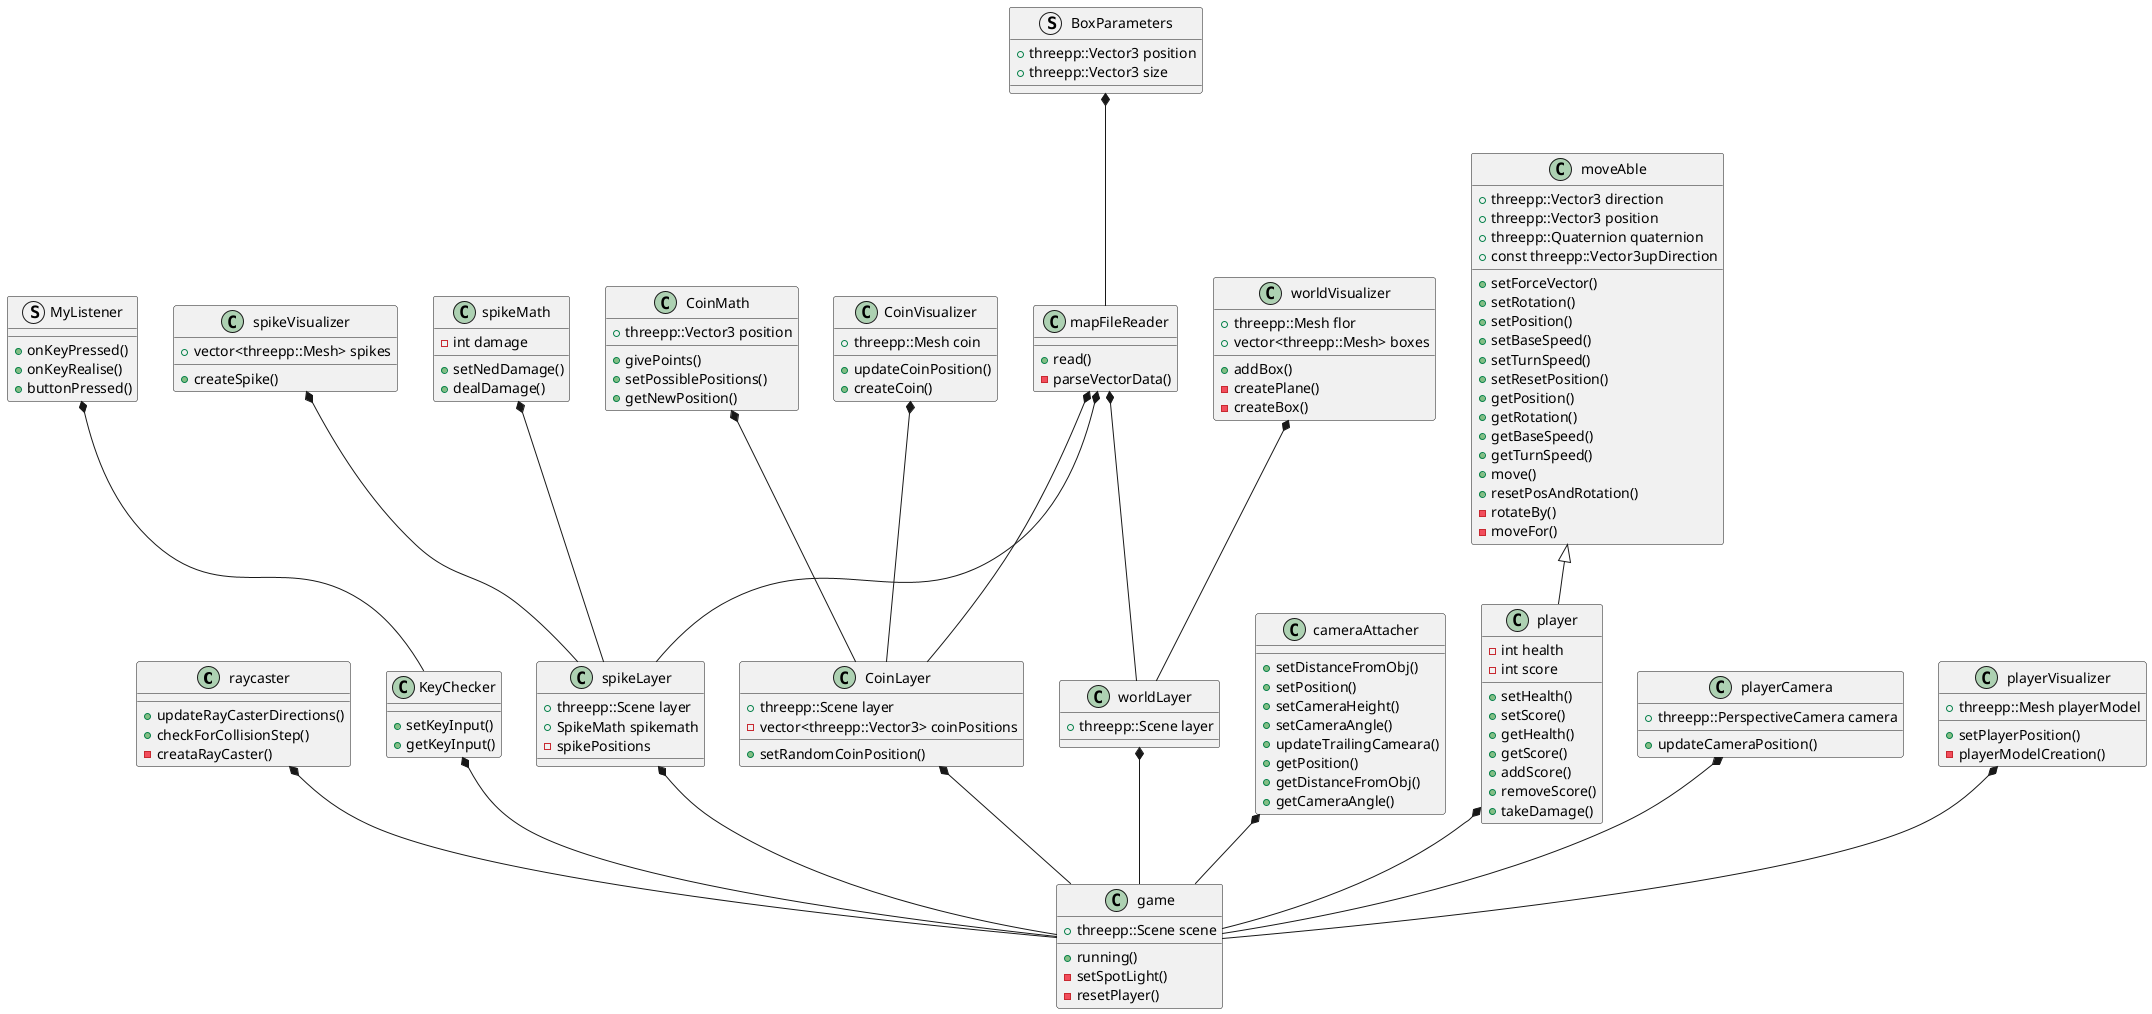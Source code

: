 @startuml
'https://plantuml.com/class-diagram

class raycaster{
    + updateRayCasterDirections()
    + checkForCollisionStep()
    - creataRayCaster()
}

struct BoxParameters{
    + threepp::Vector3 position
    + threepp::Vector3 size
}

struct MyListener {
    + onKeyPressed()
    + onKeyRealise()
    + buttonPressed()
}

class mapFileReader{
    + read()
    - parseVectorData()
}

class KeyChecker{
    + setKeyInput()
    + getKeyInput()
}

class worldVisualizer{
    + threepp::Mesh flor
    + vector<threepp::Mesh> boxes

    + addBox()
    - createPlane()
    - createBox()
}
class worldLayer{
    + threepp::Scene layer
}

class spikeLayer{
    + threepp::Scene layer
    + SpikeMath spikemath
    - spikePositions
}

class spikeVisualizer{
    + vector<threepp::Mesh> spikes
    + createSpike()
}

class spikeMath{
    - int damage
    + setNedDamage()
    + dealDamage()
}

class cameraAttacher{
    + setDistanceFromObj()
    + setPosition()
    + setCameraHeight()
    + setCameraAngle()
    + updateTrailingCameara()
    + getPosition()
    + getDistanceFromObj()
    + getCameraAngle()
}

class moveAble{
    + threepp::Vector3 direction
    + threepp::Vector3 position
    + threepp::Quaternion quaternion
    + const threepp::Vector3upDirection

    + setForceVector()
    + setRotation()
    + setPosition()
    + setBaseSpeed()
    + setTurnSpeed()
    + setResetPosition()
    + getPosition()
    + getRotation()
    + getBaseSpeed()
    + getTurnSpeed()
    + move()
    + resetPosAndRotation()
    - rotateBy()
    - moveFor()
}

class player{
    - int health
    - int score

    + setHealth()
    + setScore()
    + getHealth()
    + getScore()
    + addScore()
    + removeScore()
    + takeDamage()
}

class playerCamera {
    + threepp::PerspectiveCamera camera
    + updateCameraPosition()
}

class playerVisualizer{
    + threepp::Mesh playerModel
    + setPlayerPosition()
    - playerModelCreation()
}

class CoinLayer{
    + threepp::Scene layer
    + setRandomCoinPosition()
    - vector<threepp::Vector3> coinPositions
}

class CoinMath {
    + threepp::Vector3 position
    + givePoints()
    + setPossiblePositions()
    + getNewPosition()
}

class CoinVisualizer{
    + threepp::Mesh coin
    + updateCoinPosition()
    + createCoin()
}

class game{
    + threepp::Scene scene
    + running()
    - setSpotLight()
    - resetPlayer()
}



CoinMath *-- CoinLayer
CoinVisualizer *-- CoinLayer
mapFileReader *-- CoinLayer

spikeMath *-- spikeLayer
spikeVisualizer *-- spikeLayer
mapFileReader *-- spikeLayer

worldVisualizer *-- worldLayer
mapFileReader *-- worldLayer

moveAble <|-- player

MyListener *-- KeyChecker

player *-- game
playerCamera *-- game
playerVisualizer *-- game
cameraAttacher *-- game
worldLayer *-- game
CoinLayer *-- game
spikeLayer *-- game
raycaster *-- game

BoxParameters *-- mapFileReader
KeyChecker *-- game



@enduml
